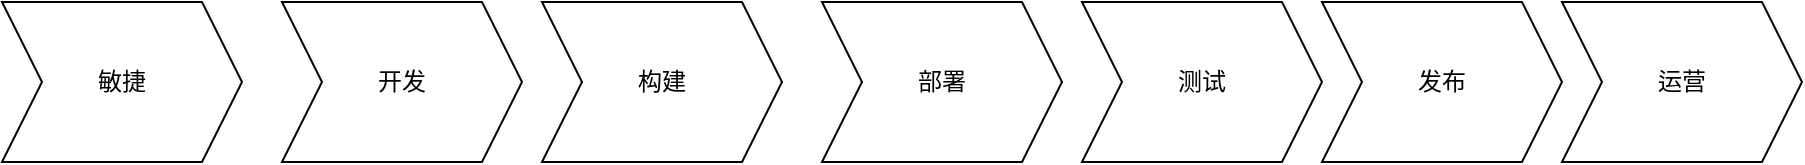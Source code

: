 <mxfile version="13.7.3" type="github">
  <diagram id="wFE0QG_FPsp0jaGvCLVb" name="Page-1">
    <mxGraphModel dx="782" dy="738" grid="1" gridSize="10" guides="1" tooltips="1" connect="1" arrows="1" fold="1" page="1" pageScale="1" pageWidth="850" pageHeight="1100" math="0" shadow="0">
      <root>
        <mxCell id="0" />
        <mxCell id="1" parent="0" />
        <mxCell id="czOlhRqWtGp_FZxF0c1S-1" value="敏捷" style="shape=step;perimeter=stepPerimeter;whiteSpace=wrap;html=1;fixedSize=1;" vertex="1" parent="1">
          <mxGeometry x="30" y="290" width="120" height="80" as="geometry" />
        </mxCell>
        <mxCell id="czOlhRqWtGp_FZxF0c1S-2" value="开发" style="shape=step;perimeter=stepPerimeter;whiteSpace=wrap;html=1;fixedSize=1;" vertex="1" parent="1">
          <mxGeometry x="170" y="290" width="120" height="80" as="geometry" />
        </mxCell>
        <mxCell id="czOlhRqWtGp_FZxF0c1S-3" value="构建" style="shape=step;perimeter=stepPerimeter;whiteSpace=wrap;html=1;fixedSize=1;" vertex="1" parent="1">
          <mxGeometry x="300" y="290" width="120" height="80" as="geometry" />
        </mxCell>
        <mxCell id="czOlhRqWtGp_FZxF0c1S-4" value="部署" style="shape=step;perimeter=stepPerimeter;whiteSpace=wrap;html=1;fixedSize=1;" vertex="1" parent="1">
          <mxGeometry x="440" y="290" width="120" height="80" as="geometry" />
        </mxCell>
        <mxCell id="czOlhRqWtGp_FZxF0c1S-5" value="测试" style="shape=step;perimeter=stepPerimeter;whiteSpace=wrap;html=1;fixedSize=1;" vertex="1" parent="1">
          <mxGeometry x="570" y="290" width="120" height="80" as="geometry" />
        </mxCell>
        <mxCell id="czOlhRqWtGp_FZxF0c1S-6" value="运营" style="shape=step;perimeter=stepPerimeter;whiteSpace=wrap;html=1;fixedSize=1;" vertex="1" parent="1">
          <mxGeometry x="810" y="290" width="120" height="80" as="geometry" />
        </mxCell>
        <mxCell id="czOlhRqWtGp_FZxF0c1S-7" value="发布" style="shape=step;perimeter=stepPerimeter;whiteSpace=wrap;html=1;fixedSize=1;" vertex="1" parent="1">
          <mxGeometry x="690" y="290" width="120" height="80" as="geometry" />
        </mxCell>
      </root>
    </mxGraphModel>
  </diagram>
</mxfile>
